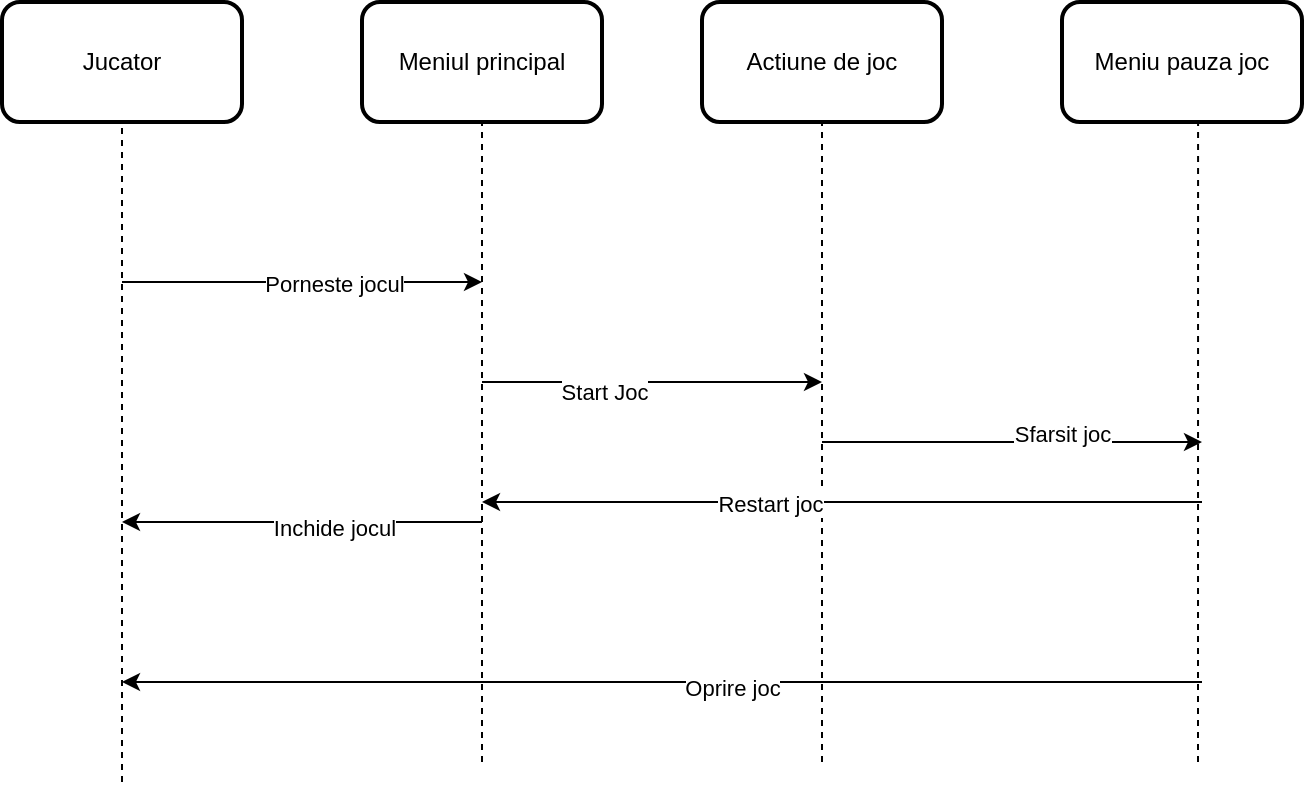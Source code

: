 <mxfile version="15.8.6" type="github" pages="2">
  <diagram id="1giwEVVJZp0n7hsvWK0-" name="Page-1">
    <mxGraphModel dx="1381" dy="723" grid="1" gridSize="10" guides="1" tooltips="1" connect="1" arrows="1" fold="1" page="1" pageScale="1" pageWidth="850" pageHeight="1100" math="0" shadow="0">
      <root>
        <mxCell id="0" />
        <mxCell id="1" parent="0" />
        <mxCell id="y95NYt0zqhFRvmJoJn55-1" value="Jucator" style="rounded=1;whiteSpace=wrap;html=1;strokeWidth=2;" vertex="1" parent="1">
          <mxGeometry x="10" y="20" width="120" height="60" as="geometry" />
        </mxCell>
        <mxCell id="y95NYt0zqhFRvmJoJn55-3" value="Meniul principal" style="rounded=1;whiteSpace=wrap;html=1;strokeWidth=2;" vertex="1" parent="1">
          <mxGeometry x="190" y="20" width="120" height="60" as="geometry" />
        </mxCell>
        <mxCell id="y95NYt0zqhFRvmJoJn55-4" value="Actiune de joc" style="rounded=1;whiteSpace=wrap;html=1;strokeWidth=2;" vertex="1" parent="1">
          <mxGeometry x="360" y="20" width="120" height="60" as="geometry" />
        </mxCell>
        <mxCell id="y95NYt0zqhFRvmJoJn55-6" value="Meniu pauza joc" style="rounded=1;whiteSpace=wrap;html=1;strokeWidth=2;" vertex="1" parent="1">
          <mxGeometry x="540" y="20" width="120" height="60" as="geometry" />
        </mxCell>
        <mxCell id="y95NYt0zqhFRvmJoJn55-7" value="" style="endArrow=none;dashed=1;html=1;rounded=0;entryX=0.5;entryY=1;entryDx=0;entryDy=0;" edge="1" parent="1" target="y95NYt0zqhFRvmJoJn55-1">
          <mxGeometry width="50" height="50" relative="1" as="geometry">
            <mxPoint x="70" y="410" as="sourcePoint" />
            <mxPoint x="450" y="150" as="targetPoint" />
          </mxGeometry>
        </mxCell>
        <mxCell id="y95NYt0zqhFRvmJoJn55-8" value="" style="endArrow=none;dashed=1;html=1;rounded=0;entryX=0.5;entryY=1;entryDx=0;entryDy=0;" edge="1" parent="1" target="y95NYt0zqhFRvmJoJn55-3">
          <mxGeometry width="50" height="50" relative="1" as="geometry">
            <mxPoint x="250" y="400" as="sourcePoint" />
            <mxPoint x="80" y="90" as="targetPoint" />
          </mxGeometry>
        </mxCell>
        <mxCell id="y95NYt0zqhFRvmJoJn55-9" value="" style="endArrow=none;dashed=1;html=1;rounded=0;entryX=0.5;entryY=1;entryDx=0;entryDy=0;" edge="1" parent="1" target="y95NYt0zqhFRvmJoJn55-4">
          <mxGeometry width="50" height="50" relative="1" as="geometry">
            <mxPoint x="420" y="400" as="sourcePoint" />
            <mxPoint x="90" y="100" as="targetPoint" />
          </mxGeometry>
        </mxCell>
        <mxCell id="y95NYt0zqhFRvmJoJn55-10" value="" style="endArrow=none;dashed=1;html=1;rounded=0;entryX=0.567;entryY=1;entryDx=0;entryDy=0;entryPerimeter=0;" edge="1" parent="1" target="y95NYt0zqhFRvmJoJn55-6">
          <mxGeometry width="50" height="50" relative="1" as="geometry">
            <mxPoint x="608" y="400" as="sourcePoint" />
            <mxPoint x="100" y="110" as="targetPoint" />
          </mxGeometry>
        </mxCell>
        <mxCell id="y95NYt0zqhFRvmJoJn55-11" value="" style="endArrow=classic;html=1;rounded=0;" edge="1" parent="1">
          <mxGeometry width="50" height="50" relative="1" as="geometry">
            <mxPoint x="70" y="160" as="sourcePoint" />
            <mxPoint x="250" y="160" as="targetPoint" />
          </mxGeometry>
        </mxCell>
        <mxCell id="y95NYt0zqhFRvmJoJn55-12" value="Porneste jocul" style="edgeLabel;html=1;align=center;verticalAlign=middle;resizable=0;points=[];" vertex="1" connectable="0" parent="y95NYt0zqhFRvmJoJn55-11">
          <mxGeometry x="0.178" y="-1" relative="1" as="geometry">
            <mxPoint as="offset" />
          </mxGeometry>
        </mxCell>
        <mxCell id="y95NYt0zqhFRvmJoJn55-13" value="" style="endArrow=classic;html=1;rounded=0;" edge="1" parent="1">
          <mxGeometry width="50" height="50" relative="1" as="geometry">
            <mxPoint x="250" y="280" as="sourcePoint" />
            <mxPoint x="70" y="280" as="targetPoint" />
          </mxGeometry>
        </mxCell>
        <mxCell id="y95NYt0zqhFRvmJoJn55-14" value="Inchide jocul" style="edgeLabel;html=1;align=center;verticalAlign=middle;resizable=0;points=[];" vertex="1" connectable="0" parent="y95NYt0zqhFRvmJoJn55-13">
          <mxGeometry x="-0.178" y="3" relative="1" as="geometry">
            <mxPoint as="offset" />
          </mxGeometry>
        </mxCell>
        <mxCell id="y95NYt0zqhFRvmJoJn55-15" value="" style="endArrow=classic;html=1;rounded=0;" edge="1" parent="1">
          <mxGeometry width="50" height="50" relative="1" as="geometry">
            <mxPoint x="250" y="210" as="sourcePoint" />
            <mxPoint x="420" y="210" as="targetPoint" />
          </mxGeometry>
        </mxCell>
        <mxCell id="y95NYt0zqhFRvmJoJn55-16" value="Start Joc" style="edgeLabel;html=1;align=center;verticalAlign=middle;resizable=0;points=[];" vertex="1" connectable="0" parent="y95NYt0zqhFRvmJoJn55-15">
          <mxGeometry x="-0.282" y="-5" relative="1" as="geometry">
            <mxPoint as="offset" />
          </mxGeometry>
        </mxCell>
        <mxCell id="y95NYt0zqhFRvmJoJn55-17" value="" style="endArrow=classic;html=1;rounded=0;" edge="1" parent="1">
          <mxGeometry width="50" height="50" relative="1" as="geometry">
            <mxPoint x="420" y="240" as="sourcePoint" />
            <mxPoint x="610" y="240" as="targetPoint" />
          </mxGeometry>
        </mxCell>
        <mxCell id="y95NYt0zqhFRvmJoJn55-18" value="Sfarsit joc" style="edgeLabel;html=1;align=center;verticalAlign=middle;resizable=0;points=[];" vertex="1" connectable="0" parent="y95NYt0zqhFRvmJoJn55-17">
          <mxGeometry x="0.263" y="4" relative="1" as="geometry">
            <mxPoint as="offset" />
          </mxGeometry>
        </mxCell>
        <mxCell id="y95NYt0zqhFRvmJoJn55-19" value="" style="endArrow=classic;html=1;rounded=0;" edge="1" parent="1">
          <mxGeometry width="50" height="50" relative="1" as="geometry">
            <mxPoint x="610" y="270" as="sourcePoint" />
            <mxPoint x="250" y="270" as="targetPoint" />
          </mxGeometry>
        </mxCell>
        <mxCell id="y95NYt0zqhFRvmJoJn55-20" value="Restart joc" style="edgeLabel;html=1;align=center;verticalAlign=middle;resizable=0;points=[];" vertex="1" connectable="0" parent="y95NYt0zqhFRvmJoJn55-19">
          <mxGeometry x="0.2" y="1" relative="1" as="geometry">
            <mxPoint as="offset" />
          </mxGeometry>
        </mxCell>
        <mxCell id="y95NYt0zqhFRvmJoJn55-21" value="" style="endArrow=classic;html=1;rounded=0;" edge="1" parent="1">
          <mxGeometry width="50" height="50" relative="1" as="geometry">
            <mxPoint x="610" y="360" as="sourcePoint" />
            <mxPoint x="70" y="360" as="targetPoint" />
          </mxGeometry>
        </mxCell>
        <mxCell id="y95NYt0zqhFRvmJoJn55-22" value="Oprire joc" style="edgeLabel;html=1;align=center;verticalAlign=middle;resizable=0;points=[];" vertex="1" connectable="0" parent="y95NYt0zqhFRvmJoJn55-21">
          <mxGeometry x="-0.13" y="3" relative="1" as="geometry">
            <mxPoint as="offset" />
          </mxGeometry>
        </mxCell>
      </root>
    </mxGraphModel>
  </diagram>
  <diagram id="F18ezLF6bXXvESpYkP5N" name="Page-2">
    <mxGraphModel dx="1381" dy="723" grid="1" gridSize="10" guides="1" tooltips="1" connect="1" arrows="1" fold="1" page="1" pageScale="1" pageWidth="850" pageHeight="1100" math="0" shadow="0">
      <root>
        <mxCell id="Bc_A3RVidk0AGZeE9pqv-0" />
        <mxCell id="Bc_A3RVidk0AGZeE9pqv-1" parent="Bc_A3RVidk0AGZeE9pqv-0" />
        <mxCell id="Bc_A3RVidk0AGZeE9pqv-2" value="Jucator" style="shape=umlActor;verticalLabelPosition=bottom;verticalAlign=top;html=1;outlineConnect=0;strokeWidth=2;" vertex="1" parent="Bc_A3RVidk0AGZeE9pqv-1">
          <mxGeometry x="30" y="340" width="60" height="110" as="geometry" />
        </mxCell>
        <mxCell id="Bc_A3RVidk0AGZeE9pqv-3" value="Joc cu camera cu perspectiva adaptiva" style="swimlane;strokeWidth=2;" vertex="1" parent="Bc_A3RVidk0AGZeE9pqv-1">
          <mxGeometry x="160" y="160" width="680" height="390" as="geometry" />
        </mxCell>
        <mxCell id="Bc_A3RVidk0AGZeE9pqv-4" value="Porneste aplicatia" style="ellipse;whiteSpace=wrap;html=1;strokeWidth=2;" vertex="1" parent="Bc_A3RVidk0AGZeE9pqv-3">
          <mxGeometry x="30" y="40" width="120" height="80" as="geometry" />
        </mxCell>
        <mxCell id="Bc_A3RVidk0AGZeE9pqv-5" value="Opreste aplicatia" style="ellipse;whiteSpace=wrap;html=1;strokeWidth=2;" vertex="1" parent="Bc_A3RVidk0AGZeE9pqv-3">
          <mxGeometry x="30" y="300" width="120" height="80" as="geometry" />
        </mxCell>
        <mxCell id="Bc_A3RVidk0AGZeE9pqv-17" value="" style="edgeStyle=orthogonalEdgeStyle;rounded=0;orthogonalLoop=1;jettySize=auto;html=1;" edge="1" parent="Bc_A3RVidk0AGZeE9pqv-3" source="Bc_A3RVidk0AGZeE9pqv-6" target="Bc_A3RVidk0AGZeE9pqv-16">
          <mxGeometry relative="1" as="geometry" />
        </mxCell>
        <mxCell id="Bc_A3RVidk0AGZeE9pqv-6" value="Incepe jocul" style="ellipse;whiteSpace=wrap;html=1;strokeWidth=2;" vertex="1" parent="Bc_A3RVidk0AGZeE9pqv-3">
          <mxGeometry x="30" y="170" width="120" height="80" as="geometry" />
        </mxCell>
        <mxCell id="Bc_A3RVidk0AGZeE9pqv-10" value="Apasa &quot;Escape&quot;" style="ellipse;whiteSpace=wrap;html=1;strokeWidth=2;" vertex="1" parent="Bc_A3RVidk0AGZeE9pqv-3">
          <mxGeometry x="250" y="250" width="120" height="80" as="geometry" />
        </mxCell>
        <mxCell id="Bc_A3RVidk0AGZeE9pqv-14" value="" style="endArrow=classic;startArrow=classic;html=1;rounded=0;exitX=0;exitY=0.5;exitDx=0;exitDy=0;entryX=0.583;entryY=1.038;entryDx=0;entryDy=0;entryPerimeter=0;" edge="1" parent="Bc_A3RVidk0AGZeE9pqv-3" source="Bc_A3RVidk0AGZeE9pqv-10" target="Bc_A3RVidk0AGZeE9pqv-6">
          <mxGeometry width="50" height="50" relative="1" as="geometry">
            <mxPoint x="250" y="250" as="sourcePoint" />
            <mxPoint x="300" y="200" as="targetPoint" />
          </mxGeometry>
        </mxCell>
        <mxCell id="Bc_A3RVidk0AGZeE9pqv-19" value="" style="edgeStyle=orthogonalEdgeStyle;rounded=0;orthogonalLoop=1;jettySize=auto;html=1;" edge="1" parent="Bc_A3RVidk0AGZeE9pqv-3" source="Bc_A3RVidk0AGZeE9pqv-16" target="Bc_A3RVidk0AGZeE9pqv-18">
          <mxGeometry relative="1" as="geometry" />
        </mxCell>
        <mxCell id="Bc_A3RVidk0AGZeE9pqv-16" value="Controleaza personajul" style="ellipse;whiteSpace=wrap;html=1;strokeWidth=2;" vertex="1" parent="Bc_A3RVidk0AGZeE9pqv-3">
          <mxGeometry x="200" y="155" width="120" height="80" as="geometry" />
        </mxCell>
        <mxCell id="Bc_A3RVidk0AGZeE9pqv-21" value="" style="edgeStyle=orthogonalEdgeStyle;rounded=0;orthogonalLoop=1;jettySize=auto;html=1;" edge="1" parent="Bc_A3RVidk0AGZeE9pqv-3" source="Bc_A3RVidk0AGZeE9pqv-18" target="Bc_A3RVidk0AGZeE9pqv-20">
          <mxGeometry relative="1" as="geometry" />
        </mxCell>
        <mxCell id="Bc_A3RVidk0AGZeE9pqv-25" style="edgeStyle=orthogonalEdgeStyle;rounded=0;orthogonalLoop=1;jettySize=auto;html=1;exitX=0.5;exitY=1;exitDx=0;exitDy=0;entryX=0.933;entryY=0.263;entryDx=0;entryDy=0;entryPerimeter=0;" edge="1" parent="Bc_A3RVidk0AGZeE9pqv-3" source="Bc_A3RVidk0AGZeE9pqv-18" target="Bc_A3RVidk0AGZeE9pqv-10">
          <mxGeometry relative="1" as="geometry" />
        </mxCell>
        <mxCell id="Bc_A3RVidk0AGZeE9pqv-18" value="Interactioneaza cu zonele din joc" style="ellipse;whiteSpace=wrap;html=1;strokeWidth=2;" vertex="1" parent="Bc_A3RVidk0AGZeE9pqv-3">
          <mxGeometry x="380" y="150" width="120" height="80" as="geometry" />
        </mxCell>
        <mxCell id="Bc_A3RVidk0AGZeE9pqv-22" style="edgeStyle=orthogonalEdgeStyle;rounded=0;orthogonalLoop=1;jettySize=auto;html=1;entryX=0.833;entryY=0.25;entryDx=0;entryDy=0;entryPerimeter=0;" edge="1" parent="Bc_A3RVidk0AGZeE9pqv-3" source="Bc_A3RVidk0AGZeE9pqv-20" target="Bc_A3RVidk0AGZeE9pqv-6">
          <mxGeometry relative="1" as="geometry">
            <Array as="points">
              <mxPoint x="130" y="120" />
            </Array>
          </mxGeometry>
        </mxCell>
        <mxCell id="Bc_A3RVidk0AGZeE9pqv-20" value="Cade de pe harta" style="ellipse;whiteSpace=wrap;html=1;strokeWidth=2;" vertex="1" parent="Bc_A3RVidk0AGZeE9pqv-3">
          <mxGeometry x="380" y="40" width="120" height="80" as="geometry" />
        </mxCell>
        <mxCell id="Bc_A3RVidk0AGZeE9pqv-11" value="Iese din joc" style="ellipse;whiteSpace=wrap;html=1;strokeWidth=2;" vertex="1" parent="Bc_A3RVidk0AGZeE9pqv-3">
          <mxGeometry x="520" y="270" width="120" height="80" as="geometry" />
        </mxCell>
        <mxCell id="Bc_A3RVidk0AGZeE9pqv-12" value="" style="edgeStyle=orthogonalEdgeStyle;rounded=0;orthogonalLoop=1;jettySize=auto;html=1;" edge="1" parent="Bc_A3RVidk0AGZeE9pqv-3" source="Bc_A3RVidk0AGZeE9pqv-10" target="Bc_A3RVidk0AGZeE9pqv-11">
          <mxGeometry relative="1" as="geometry" />
        </mxCell>
        <mxCell id="Bc_A3RVidk0AGZeE9pqv-13" value="" style="endArrow=classic;html=1;rounded=0;entryX=0.983;entryY=0.663;entryDx=0;entryDy=0;entryPerimeter=0;exitX=0.5;exitY=1;exitDx=0;exitDy=0;" edge="1" parent="Bc_A3RVidk0AGZeE9pqv-3" source="Bc_A3RVidk0AGZeE9pqv-11" target="Bc_A3RVidk0AGZeE9pqv-5">
          <mxGeometry width="50" height="50" relative="1" as="geometry">
            <mxPoint x="315" y="380" as="sourcePoint" />
            <mxPoint x="365" y="330" as="targetPoint" />
          </mxGeometry>
        </mxCell>
        <mxCell id="Bc_A3RVidk0AGZeE9pqv-7" value="" style="endArrow=classic;html=1;rounded=0;" edge="1" parent="Bc_A3RVidk0AGZeE9pqv-1" source="Bc_A3RVidk0AGZeE9pqv-2" target="Bc_A3RVidk0AGZeE9pqv-4">
          <mxGeometry width="50" height="50" relative="1" as="geometry">
            <mxPoint x="400" y="400" as="sourcePoint" />
            <mxPoint x="450" y="350" as="targetPoint" />
          </mxGeometry>
        </mxCell>
        <mxCell id="Bc_A3RVidk0AGZeE9pqv-8" value="" style="endArrow=classic;html=1;rounded=0;entryX=0;entryY=0.5;entryDx=0;entryDy=0;" edge="1" parent="Bc_A3RVidk0AGZeE9pqv-1" source="Bc_A3RVidk0AGZeE9pqv-2" target="Bc_A3RVidk0AGZeE9pqv-6">
          <mxGeometry width="50" height="50" relative="1" as="geometry">
            <mxPoint x="400" y="400" as="sourcePoint" />
            <mxPoint x="450" y="350" as="targetPoint" />
          </mxGeometry>
        </mxCell>
        <mxCell id="Bc_A3RVidk0AGZeE9pqv-9" value="" style="endArrow=classic;html=1;rounded=0;" edge="1" parent="Bc_A3RVidk0AGZeE9pqv-1" source="Bc_A3RVidk0AGZeE9pqv-2" target="Bc_A3RVidk0AGZeE9pqv-5">
          <mxGeometry width="50" height="50" relative="1" as="geometry">
            <mxPoint x="400" y="400" as="sourcePoint" />
            <mxPoint x="450" y="350" as="targetPoint" />
          </mxGeometry>
        </mxCell>
      </root>
    </mxGraphModel>
  </diagram>
</mxfile>
